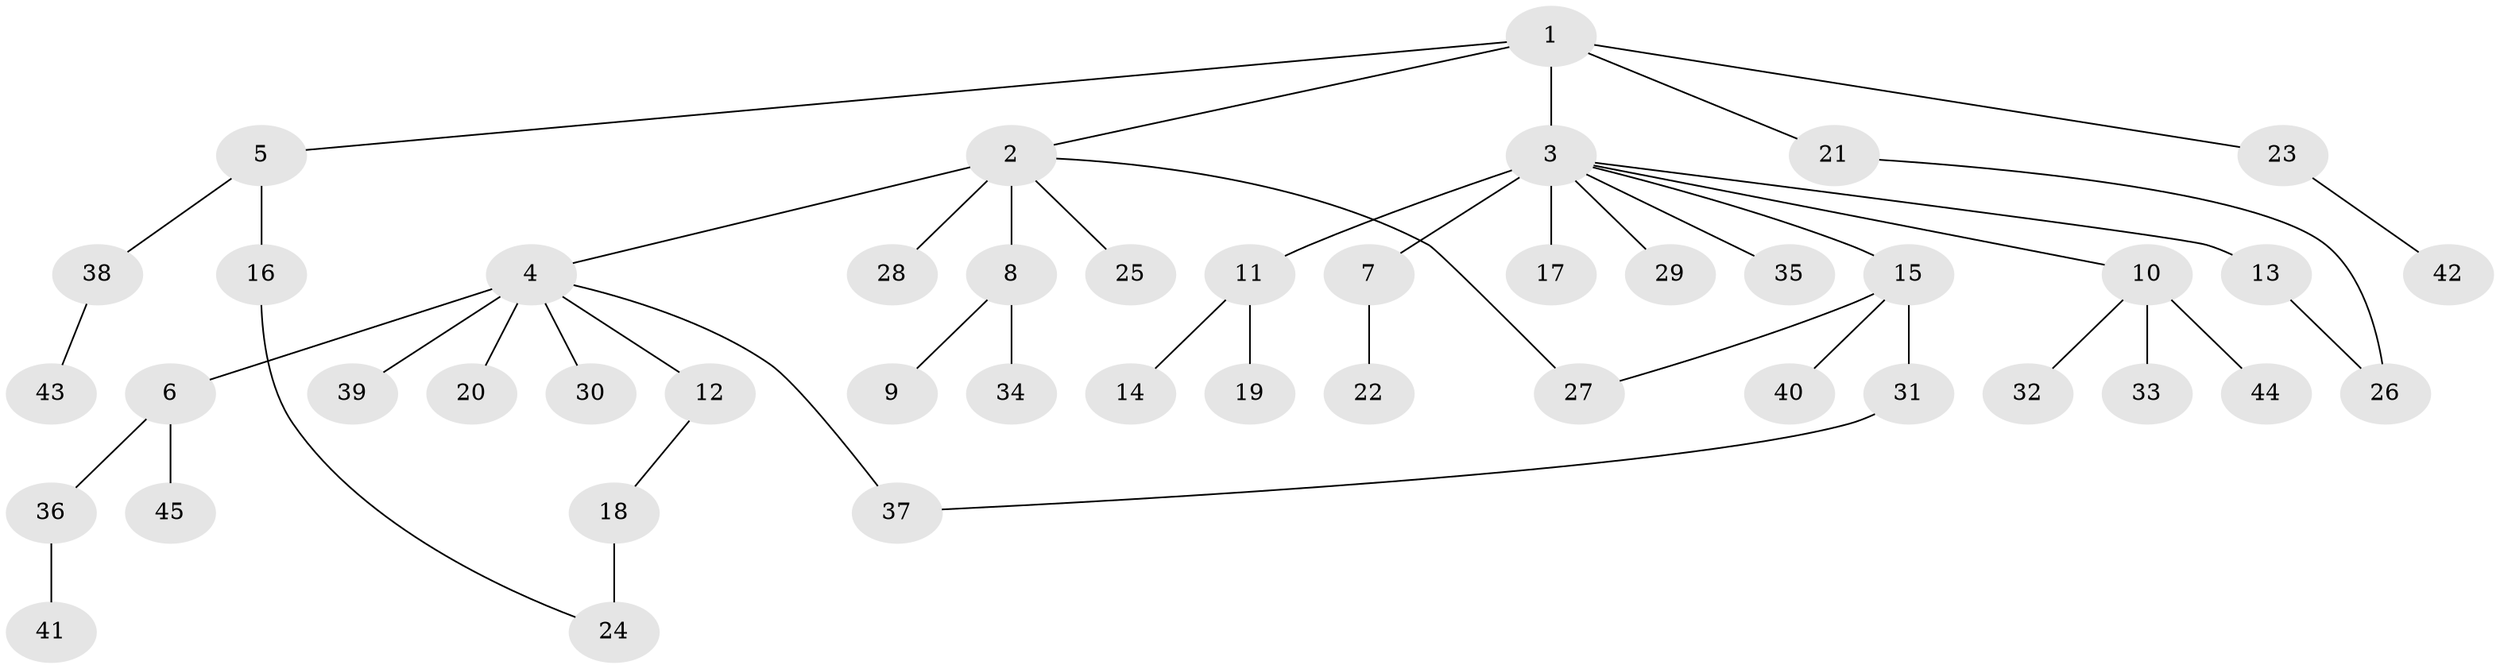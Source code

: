 // original degree distribution, {9: 0.027777777777777776, 11: 0.006944444444444444, 25: 0.006944444444444444, 3: 0.08333333333333333, 4: 0.04861111111111111, 2: 0.13194444444444445, 10: 0.006944444444444444, 5: 0.013888888888888888, 1: 0.6666666666666666, 6: 0.006944444444444444}
// Generated by graph-tools (version 1.1) at 2025/50/03/04/25 22:50:15]
// undirected, 45 vertices, 48 edges
graph export_dot {
  node [color=gray90,style=filled];
  1;
  2;
  3;
  4;
  5;
  6;
  7;
  8;
  9;
  10;
  11;
  12;
  13;
  14;
  15;
  16;
  17;
  18;
  19;
  20;
  21;
  22;
  23;
  24;
  25;
  26;
  27;
  28;
  29;
  30;
  31;
  32;
  33;
  34;
  35;
  36;
  37;
  38;
  39;
  40;
  41;
  42;
  43;
  44;
  45;
  1 -- 2 [weight=1.0];
  1 -- 3 [weight=1.0];
  1 -- 5 [weight=1.0];
  1 -- 21 [weight=1.0];
  1 -- 23 [weight=1.0];
  2 -- 4 [weight=1.0];
  2 -- 8 [weight=4.0];
  2 -- 25 [weight=1.0];
  2 -- 27 [weight=1.0];
  2 -- 28 [weight=1.0];
  3 -- 7 [weight=1.0];
  3 -- 10 [weight=1.0];
  3 -- 11 [weight=1.0];
  3 -- 13 [weight=1.0];
  3 -- 15 [weight=1.0];
  3 -- 17 [weight=15.0];
  3 -- 29 [weight=1.0];
  3 -- 35 [weight=1.0];
  4 -- 6 [weight=1.0];
  4 -- 12 [weight=1.0];
  4 -- 20 [weight=2.0];
  4 -- 30 [weight=1.0];
  4 -- 37 [weight=1.0];
  4 -- 39 [weight=1.0];
  5 -- 16 [weight=3.0];
  5 -- 38 [weight=1.0];
  6 -- 36 [weight=1.0];
  6 -- 45 [weight=1.0];
  7 -- 22 [weight=2.0];
  8 -- 9 [weight=1.0];
  8 -- 34 [weight=1.0];
  10 -- 32 [weight=1.0];
  10 -- 33 [weight=5.0];
  10 -- 44 [weight=1.0];
  11 -- 14 [weight=1.0];
  11 -- 19 [weight=5.0];
  12 -- 18 [weight=1.0];
  13 -- 26 [weight=1.0];
  15 -- 27 [weight=1.0];
  15 -- 31 [weight=5.0];
  15 -- 40 [weight=1.0];
  16 -- 24 [weight=1.0];
  18 -- 24 [weight=4.0];
  21 -- 26 [weight=1.0];
  23 -- 42 [weight=1.0];
  31 -- 37 [weight=1.0];
  36 -- 41 [weight=1.0];
  38 -- 43 [weight=1.0];
}
